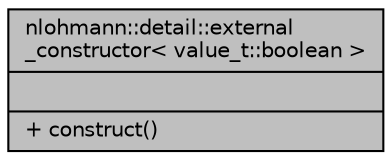 digraph "nlohmann::detail::external_constructor&lt; value_t::boolean &gt;"
{
 // INTERACTIVE_SVG=YES
  bgcolor="transparent";
  edge [fontname="Helvetica",fontsize="10",labelfontname="Helvetica",labelfontsize="10"];
  node [fontname="Helvetica",fontsize="10",shape=record];
  Node1 [label="{nlohmann::detail::external\l_constructor\< value_t::boolean \>\n||+ construct()\l}",height=0.2,width=0.4,color="black", fillcolor="grey75", style="filled" fontcolor="black"];
}
